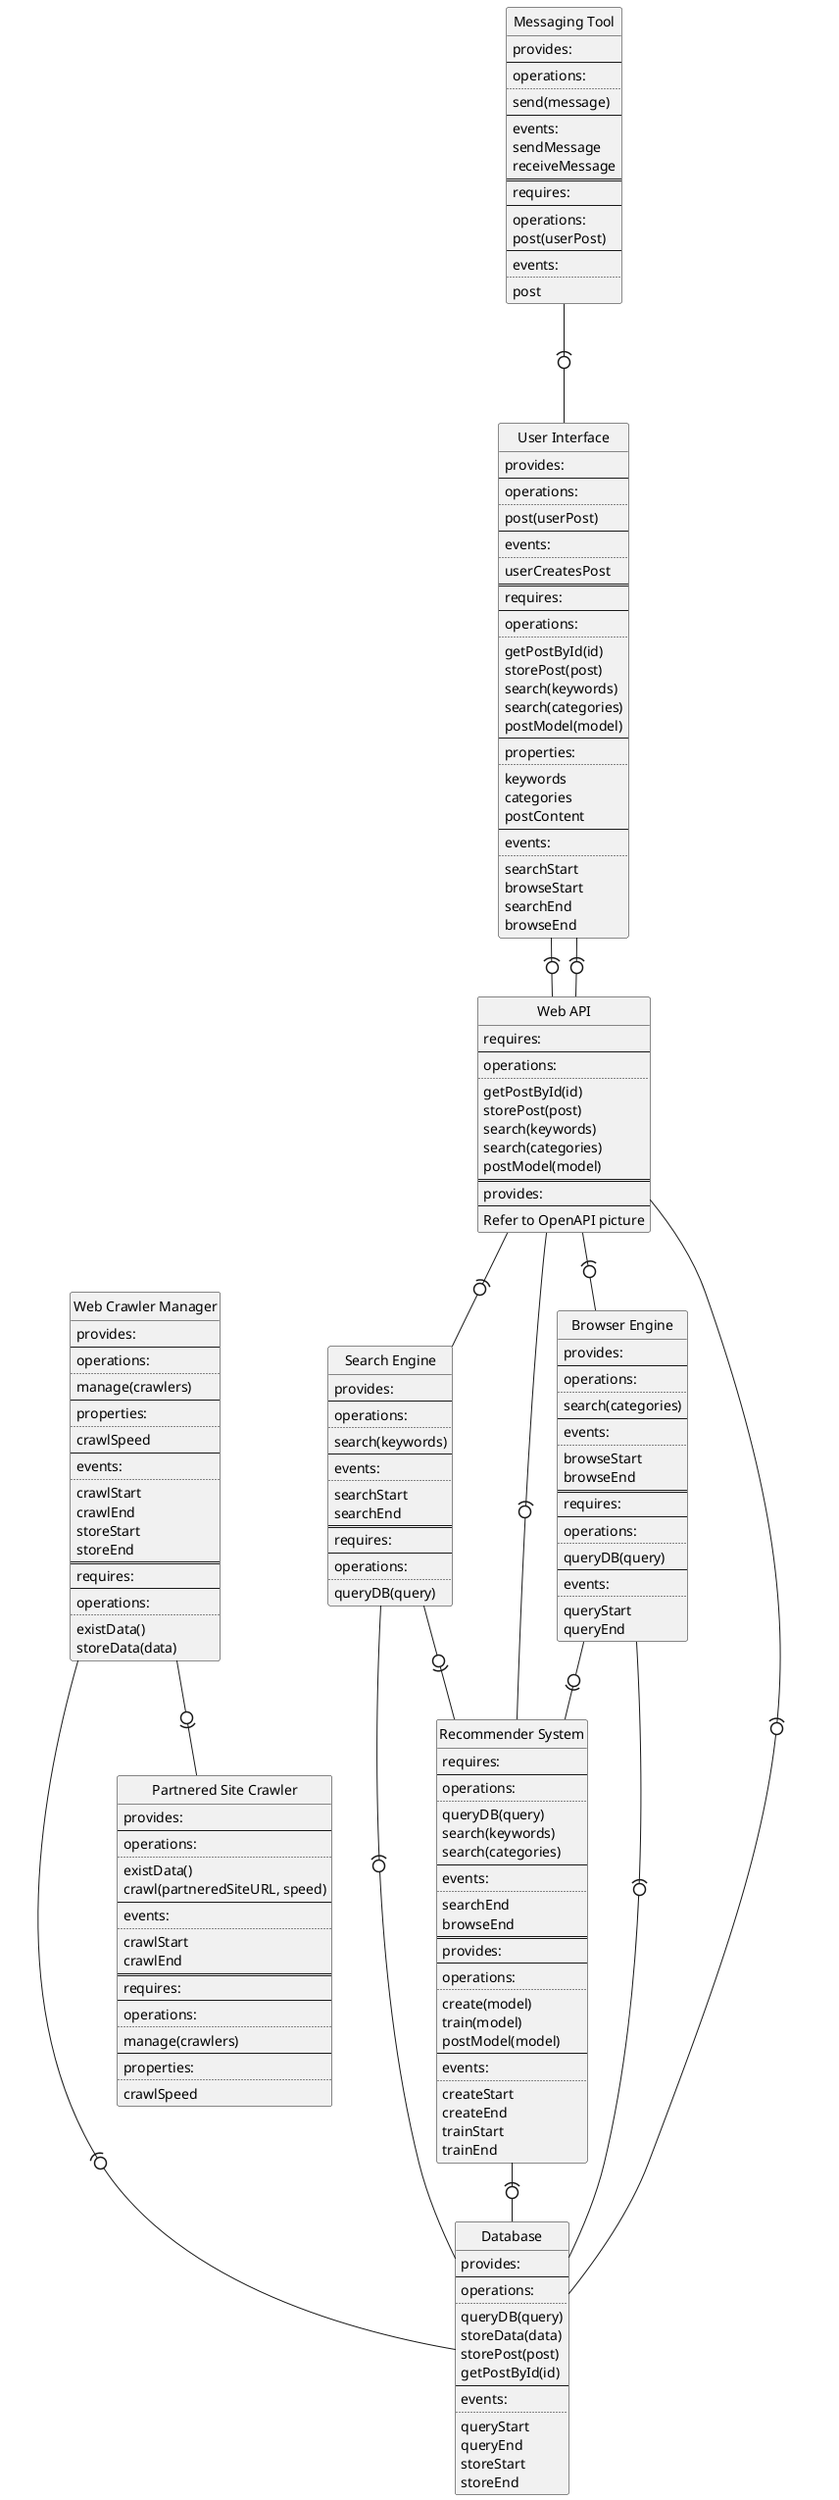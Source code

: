 @startuml
hide circle

class "User Interface" {
provides:
--
operations:
..
post(userPost)
--
events:
..
userCreatesPost
==
requires:
--
operations:
..
getPostById(id)
storePost(post)
search(keywords)
search(categories)
postModel(model)
--
properties:
..
keywords
categories
postContent
--
events:
..
searchStart
browseStart
searchEnd
browseEnd
}


class "Search Engine" {
provides:
--
operations:
..
search(keywords)
--
events:
..
searchStart
searchEnd
==
requires:
--
operations:
..
queryDB(query)
}


class "Browser Engine" {
provides:
--
operations:
..
search(categories)
--
events:
..
browseStart
browseEnd
==
requires:
--
operations:
..
queryDB(query)
--
events:
..
queryStart
queryEnd
}

class "Web Crawler Manager" {
provides:
--
operations:
..
manage(crawlers)
--
properties:
..
crawlSpeed
--
events:
..
crawlStart
crawlEnd
storeStart
storeEnd
==
requires:
--
operations:
..
existData()
storeData(data)
}

class Database {
provides:
--
operations:
..
queryDB(query)
storeData(data)
storePost(post)
getPostById(id)
--
events:
..
queryStart
queryEnd
storeStart
storeEnd
}

class "Messaging Tool" {
    provides:
    --
    operations:
    ..
    send(message)
    --
    events:
    sendMessage
    receiveMessage
    ==
    requires:
    --
    operations:
    post(userPost)
    --
    events:
    ..
    post
}

class "Recommender System" {
    requires:
    --
    operations:
    ..
    queryDB(query)
    search(keywords)
    search(categories)
    --
    events:
    ..
    searchEnd
    browseEnd
    ==
    provides:
    --
    operations:
    ..
    create(model)
    train(model)
    postModel(model)
    --
    events:
    ..
    createStart
    createEnd
    trainStart
    trainEnd
}

class "Partnered Site Crawler" {
    provides:
    --
    operations:
    ..
    existData()
    crawl(partneredSiteURL, speed)
    --
    events:
    ..
    crawlStart
    crawlEnd
    ==
    requires:
    --
    operations:
    ..
    manage(crawlers)
    --
    properties:
    ..
    crawlSpeed
}

class "Web API" {
    requires:
    --
    operations:
    ..
    getPostById(id)
    storePost(post)
    search(keywords)
    search(categories)
    postModel(model)
    ==
    provides:
    --
    Refer to OpenAPI picture
}


"User Interface" -(0- "Web API"
"User Interface" -(0- "Web API"
"Web API" -(0- "Search Engine"
"Web API" -(0- "Browser Engine"
"Web API" -(0- Database
"Web API" -(0- "Recommender System"
"Web Crawler Manager" --(0- Database
"Web Crawler Manager" -0)- "Partnered Site Crawler"
"Search Engine" -(0- Database
"Browser Engine" -(0- Database
"Messaging Tool" --(0- "User Interface"
"Search Engine" -0)- "Recommender System"
"Browser Engine" -0)- "Recommender System"
"Recommender System" -(0- Database



skinparam monochrome true
skinparam shadowing false
@enduml